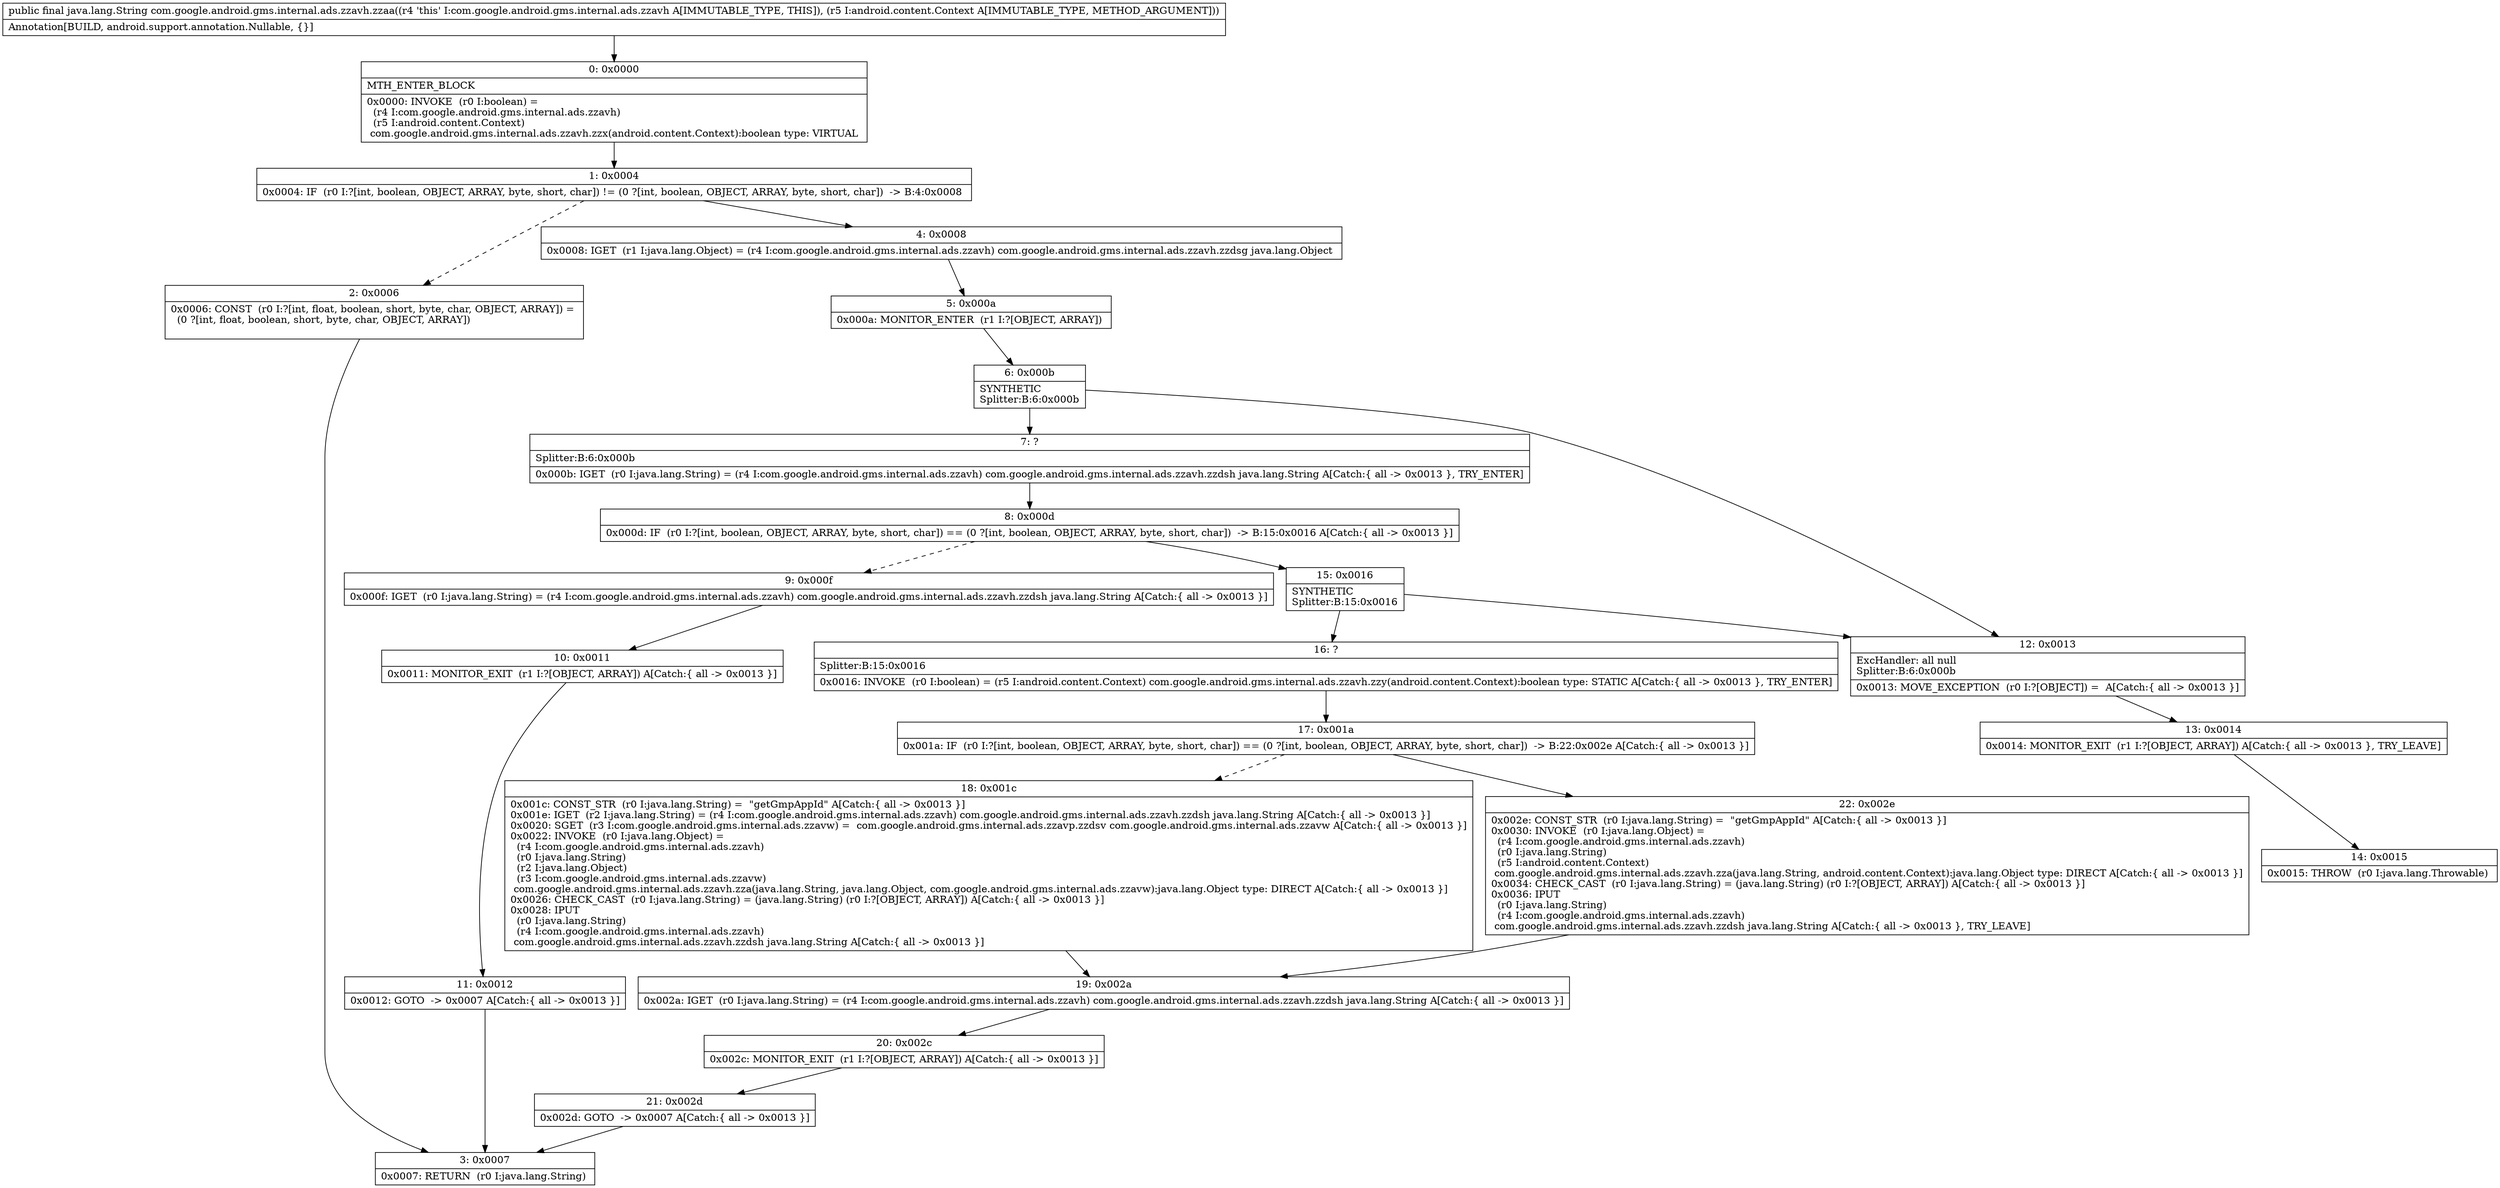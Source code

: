 digraph "CFG forcom.google.android.gms.internal.ads.zzavh.zzaa(Landroid\/content\/Context;)Ljava\/lang\/String;" {
Node_0 [shape=record,label="{0\:\ 0x0000|MTH_ENTER_BLOCK\l|0x0000: INVOKE  (r0 I:boolean) = \l  (r4 I:com.google.android.gms.internal.ads.zzavh)\l  (r5 I:android.content.Context)\l com.google.android.gms.internal.ads.zzavh.zzx(android.content.Context):boolean type: VIRTUAL \l}"];
Node_1 [shape=record,label="{1\:\ 0x0004|0x0004: IF  (r0 I:?[int, boolean, OBJECT, ARRAY, byte, short, char]) != (0 ?[int, boolean, OBJECT, ARRAY, byte, short, char])  \-\> B:4:0x0008 \l}"];
Node_2 [shape=record,label="{2\:\ 0x0006|0x0006: CONST  (r0 I:?[int, float, boolean, short, byte, char, OBJECT, ARRAY]) = \l  (0 ?[int, float, boolean, short, byte, char, OBJECT, ARRAY])\l \l}"];
Node_3 [shape=record,label="{3\:\ 0x0007|0x0007: RETURN  (r0 I:java.lang.String) \l}"];
Node_4 [shape=record,label="{4\:\ 0x0008|0x0008: IGET  (r1 I:java.lang.Object) = (r4 I:com.google.android.gms.internal.ads.zzavh) com.google.android.gms.internal.ads.zzavh.zzdsg java.lang.Object \l}"];
Node_5 [shape=record,label="{5\:\ 0x000a|0x000a: MONITOR_ENTER  (r1 I:?[OBJECT, ARRAY]) \l}"];
Node_6 [shape=record,label="{6\:\ 0x000b|SYNTHETIC\lSplitter:B:6:0x000b\l}"];
Node_7 [shape=record,label="{7\:\ ?|Splitter:B:6:0x000b\l|0x000b: IGET  (r0 I:java.lang.String) = (r4 I:com.google.android.gms.internal.ads.zzavh) com.google.android.gms.internal.ads.zzavh.zzdsh java.lang.String A[Catch:\{ all \-\> 0x0013 \}, TRY_ENTER]\l}"];
Node_8 [shape=record,label="{8\:\ 0x000d|0x000d: IF  (r0 I:?[int, boolean, OBJECT, ARRAY, byte, short, char]) == (0 ?[int, boolean, OBJECT, ARRAY, byte, short, char])  \-\> B:15:0x0016 A[Catch:\{ all \-\> 0x0013 \}]\l}"];
Node_9 [shape=record,label="{9\:\ 0x000f|0x000f: IGET  (r0 I:java.lang.String) = (r4 I:com.google.android.gms.internal.ads.zzavh) com.google.android.gms.internal.ads.zzavh.zzdsh java.lang.String A[Catch:\{ all \-\> 0x0013 \}]\l}"];
Node_10 [shape=record,label="{10\:\ 0x0011|0x0011: MONITOR_EXIT  (r1 I:?[OBJECT, ARRAY]) A[Catch:\{ all \-\> 0x0013 \}]\l}"];
Node_11 [shape=record,label="{11\:\ 0x0012|0x0012: GOTO  \-\> 0x0007 A[Catch:\{ all \-\> 0x0013 \}]\l}"];
Node_12 [shape=record,label="{12\:\ 0x0013|ExcHandler: all null\lSplitter:B:6:0x000b\l|0x0013: MOVE_EXCEPTION  (r0 I:?[OBJECT]) =  A[Catch:\{ all \-\> 0x0013 \}]\l}"];
Node_13 [shape=record,label="{13\:\ 0x0014|0x0014: MONITOR_EXIT  (r1 I:?[OBJECT, ARRAY]) A[Catch:\{ all \-\> 0x0013 \}, TRY_LEAVE]\l}"];
Node_14 [shape=record,label="{14\:\ 0x0015|0x0015: THROW  (r0 I:java.lang.Throwable) \l}"];
Node_15 [shape=record,label="{15\:\ 0x0016|SYNTHETIC\lSplitter:B:15:0x0016\l}"];
Node_16 [shape=record,label="{16\:\ ?|Splitter:B:15:0x0016\l|0x0016: INVOKE  (r0 I:boolean) = (r5 I:android.content.Context) com.google.android.gms.internal.ads.zzavh.zzy(android.content.Context):boolean type: STATIC A[Catch:\{ all \-\> 0x0013 \}, TRY_ENTER]\l}"];
Node_17 [shape=record,label="{17\:\ 0x001a|0x001a: IF  (r0 I:?[int, boolean, OBJECT, ARRAY, byte, short, char]) == (0 ?[int, boolean, OBJECT, ARRAY, byte, short, char])  \-\> B:22:0x002e A[Catch:\{ all \-\> 0x0013 \}]\l}"];
Node_18 [shape=record,label="{18\:\ 0x001c|0x001c: CONST_STR  (r0 I:java.lang.String) =  \"getGmpAppId\" A[Catch:\{ all \-\> 0x0013 \}]\l0x001e: IGET  (r2 I:java.lang.String) = (r4 I:com.google.android.gms.internal.ads.zzavh) com.google.android.gms.internal.ads.zzavh.zzdsh java.lang.String A[Catch:\{ all \-\> 0x0013 \}]\l0x0020: SGET  (r3 I:com.google.android.gms.internal.ads.zzavw) =  com.google.android.gms.internal.ads.zzavp.zzdsv com.google.android.gms.internal.ads.zzavw A[Catch:\{ all \-\> 0x0013 \}]\l0x0022: INVOKE  (r0 I:java.lang.Object) = \l  (r4 I:com.google.android.gms.internal.ads.zzavh)\l  (r0 I:java.lang.String)\l  (r2 I:java.lang.Object)\l  (r3 I:com.google.android.gms.internal.ads.zzavw)\l com.google.android.gms.internal.ads.zzavh.zza(java.lang.String, java.lang.Object, com.google.android.gms.internal.ads.zzavw):java.lang.Object type: DIRECT A[Catch:\{ all \-\> 0x0013 \}]\l0x0026: CHECK_CAST  (r0 I:java.lang.String) = (java.lang.String) (r0 I:?[OBJECT, ARRAY]) A[Catch:\{ all \-\> 0x0013 \}]\l0x0028: IPUT  \l  (r0 I:java.lang.String)\l  (r4 I:com.google.android.gms.internal.ads.zzavh)\l com.google.android.gms.internal.ads.zzavh.zzdsh java.lang.String A[Catch:\{ all \-\> 0x0013 \}]\l}"];
Node_19 [shape=record,label="{19\:\ 0x002a|0x002a: IGET  (r0 I:java.lang.String) = (r4 I:com.google.android.gms.internal.ads.zzavh) com.google.android.gms.internal.ads.zzavh.zzdsh java.lang.String A[Catch:\{ all \-\> 0x0013 \}]\l}"];
Node_20 [shape=record,label="{20\:\ 0x002c|0x002c: MONITOR_EXIT  (r1 I:?[OBJECT, ARRAY]) A[Catch:\{ all \-\> 0x0013 \}]\l}"];
Node_21 [shape=record,label="{21\:\ 0x002d|0x002d: GOTO  \-\> 0x0007 A[Catch:\{ all \-\> 0x0013 \}]\l}"];
Node_22 [shape=record,label="{22\:\ 0x002e|0x002e: CONST_STR  (r0 I:java.lang.String) =  \"getGmpAppId\" A[Catch:\{ all \-\> 0x0013 \}]\l0x0030: INVOKE  (r0 I:java.lang.Object) = \l  (r4 I:com.google.android.gms.internal.ads.zzavh)\l  (r0 I:java.lang.String)\l  (r5 I:android.content.Context)\l com.google.android.gms.internal.ads.zzavh.zza(java.lang.String, android.content.Context):java.lang.Object type: DIRECT A[Catch:\{ all \-\> 0x0013 \}]\l0x0034: CHECK_CAST  (r0 I:java.lang.String) = (java.lang.String) (r0 I:?[OBJECT, ARRAY]) A[Catch:\{ all \-\> 0x0013 \}]\l0x0036: IPUT  \l  (r0 I:java.lang.String)\l  (r4 I:com.google.android.gms.internal.ads.zzavh)\l com.google.android.gms.internal.ads.zzavh.zzdsh java.lang.String A[Catch:\{ all \-\> 0x0013 \}, TRY_LEAVE]\l}"];
MethodNode[shape=record,label="{public final java.lang.String com.google.android.gms.internal.ads.zzavh.zzaa((r4 'this' I:com.google.android.gms.internal.ads.zzavh A[IMMUTABLE_TYPE, THIS]), (r5 I:android.content.Context A[IMMUTABLE_TYPE, METHOD_ARGUMENT]))  | Annotation[BUILD, android.support.annotation.Nullable, \{\}]\l}"];
MethodNode -> Node_0;
Node_0 -> Node_1;
Node_1 -> Node_2[style=dashed];
Node_1 -> Node_4;
Node_2 -> Node_3;
Node_4 -> Node_5;
Node_5 -> Node_6;
Node_6 -> Node_7;
Node_6 -> Node_12;
Node_7 -> Node_8;
Node_8 -> Node_9[style=dashed];
Node_8 -> Node_15;
Node_9 -> Node_10;
Node_10 -> Node_11;
Node_11 -> Node_3;
Node_12 -> Node_13;
Node_13 -> Node_14;
Node_15 -> Node_16;
Node_15 -> Node_12;
Node_16 -> Node_17;
Node_17 -> Node_18[style=dashed];
Node_17 -> Node_22;
Node_18 -> Node_19;
Node_19 -> Node_20;
Node_20 -> Node_21;
Node_21 -> Node_3;
Node_22 -> Node_19;
}

